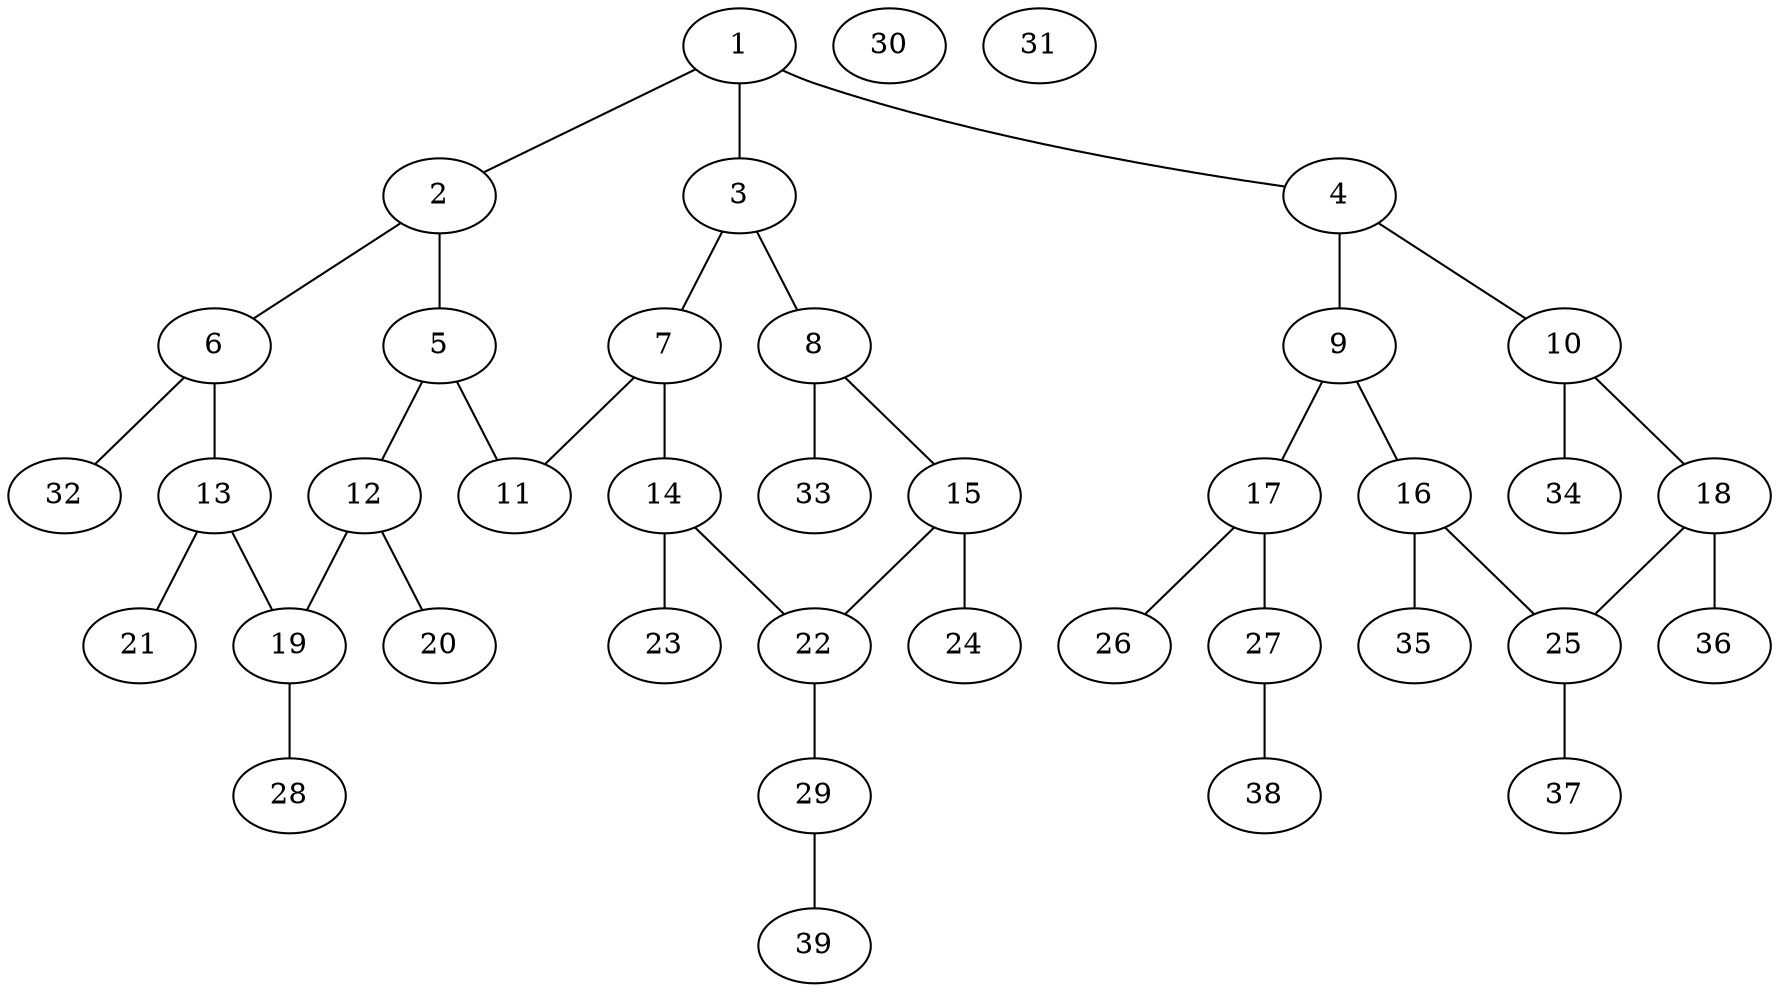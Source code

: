 graph molecule_4199 {
	1	 [chem=C];
	2	 [chem=C];
	1 -- 2	 [valence=2];
	3	 [chem=C];
	1 -- 3	 [valence=1];
	4	 [chem=C];
	1 -- 4	 [valence=1];
	5	 [chem=C];
	2 -- 5	 [valence=1];
	6	 [chem=C];
	2 -- 6	 [valence=1];
	7	 [chem=C];
	3 -- 7	 [valence=2];
	8	 [chem=C];
	3 -- 8	 [valence=1];
	9	 [chem=C];
	4 -- 9	 [valence=2];
	10	 [chem=C];
	4 -- 10	 [valence=1];
	11	 [chem=O];
	5 -- 11	 [valence=1];
	12	 [chem=C];
	5 -- 12	 [valence=2];
	13	 [chem=C];
	6 -- 13	 [valence=2];
	32	 [chem=H];
	6 -- 32	 [valence=1];
	7 -- 11	 [valence=1];
	14	 [chem=C];
	7 -- 14	 [valence=1];
	15	 [chem=C];
	8 -- 15	 [valence=2];
	33	 [chem=H];
	8 -- 33	 [valence=1];
	16	 [chem=C];
	9 -- 16	 [valence=1];
	17	 [chem=C];
	9 -- 17	 [valence=1];
	18	 [chem=C];
	10 -- 18	 [valence=2];
	34	 [chem=H];
	10 -- 34	 [valence=1];
	19	 [chem=C];
	12 -- 19	 [valence=1];
	20	 [chem=Br];
	12 -- 20	 [valence=1];
	13 -- 19	 [valence=1];
	21	 [chem=Br];
	13 -- 21	 [valence=1];
	22	 [chem=C];
	14 -- 22	 [valence=2];
	23	 [chem=Br];
	14 -- 23	 [valence=1];
	15 -- 22	 [valence=1];
	24	 [chem=Br];
	15 -- 24	 [valence=1];
	25	 [chem=C];
	16 -- 25	 [valence=2];
	35	 [chem=H];
	16 -- 35	 [valence=1];
	26	 [chem=O];
	17 -- 26	 [valence=2];
	27	 [chem=O];
	17 -- 27	 [valence=1];
	18 -- 25	 [valence=1];
	36	 [chem=H];
	18 -- 36	 [valence=1];
	28	 [chem=O];
	19 -- 28	 [valence=2];
	29	 [chem=O];
	22 -- 29	 [valence=1];
	37	 [chem=H];
	25 -- 37	 [valence=1];
	38	 [chem=H];
	27 -- 38	 [valence=1];
	39	 [chem=H];
	29 -- 39	 [valence=1];
	30	 [chem=Na];
	31	 [chem=Na];
}
